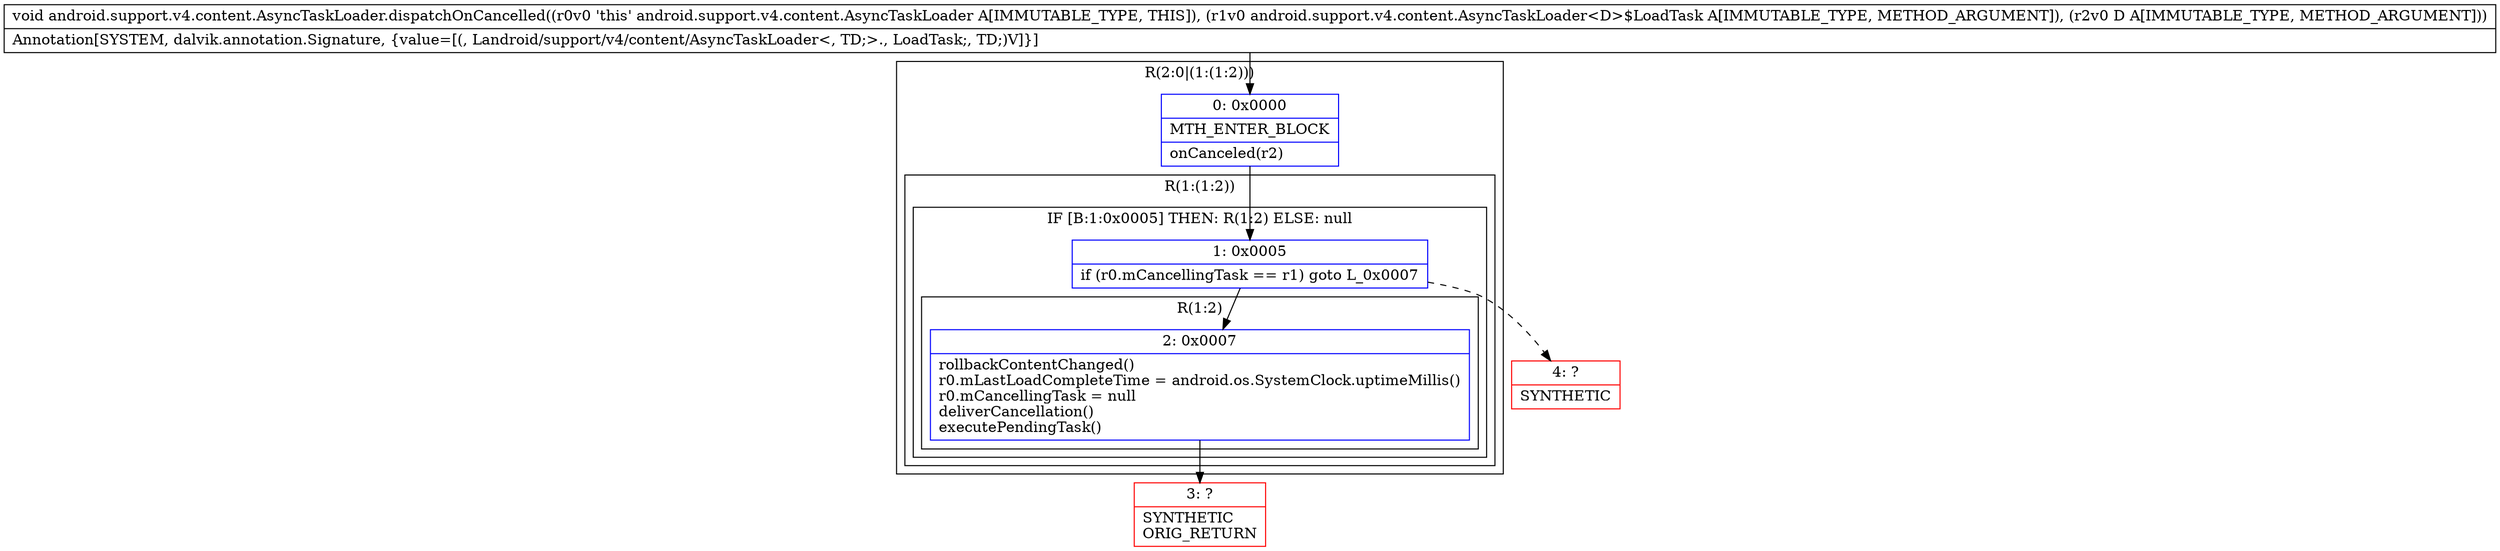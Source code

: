 digraph "CFG forandroid.support.v4.content.AsyncTaskLoader.dispatchOnCancelled(Landroid\/support\/v4\/content\/AsyncTaskLoader$LoadTask;Ljava\/lang\/Object;)V" {
subgraph cluster_Region_2015299694 {
label = "R(2:0|(1:(1:2)))";
node [shape=record,color=blue];
Node_0 [shape=record,label="{0\:\ 0x0000|MTH_ENTER_BLOCK\l|onCanceled(r2)\l}"];
subgraph cluster_Region_2096843963 {
label = "R(1:(1:2))";
node [shape=record,color=blue];
subgraph cluster_IfRegion_1054352304 {
label = "IF [B:1:0x0005] THEN: R(1:2) ELSE: null";
node [shape=record,color=blue];
Node_1 [shape=record,label="{1\:\ 0x0005|if (r0.mCancellingTask == r1) goto L_0x0007\l}"];
subgraph cluster_Region_1313325126 {
label = "R(1:2)";
node [shape=record,color=blue];
Node_2 [shape=record,label="{2\:\ 0x0007|rollbackContentChanged()\lr0.mLastLoadCompleteTime = android.os.SystemClock.uptimeMillis()\lr0.mCancellingTask = null\ldeliverCancellation()\lexecutePendingTask()\l}"];
}
}
}
}
Node_3 [shape=record,color=red,label="{3\:\ ?|SYNTHETIC\lORIG_RETURN\l}"];
Node_4 [shape=record,color=red,label="{4\:\ ?|SYNTHETIC\l}"];
MethodNode[shape=record,label="{void android.support.v4.content.AsyncTaskLoader.dispatchOnCancelled((r0v0 'this' android.support.v4.content.AsyncTaskLoader A[IMMUTABLE_TYPE, THIS]), (r1v0 android.support.v4.content.AsyncTaskLoader\<D\>$LoadTask A[IMMUTABLE_TYPE, METHOD_ARGUMENT]), (r2v0 D A[IMMUTABLE_TYPE, METHOD_ARGUMENT]))  | Annotation[SYSTEM, dalvik.annotation.Signature, \{value=[(, Landroid\/support\/v4\/content\/AsyncTaskLoader\<, TD;\>., LoadTask;, TD;)V]\}]\l}"];
MethodNode -> Node_0;
Node_0 -> Node_1;
Node_1 -> Node_2;
Node_1 -> Node_4[style=dashed];
Node_2 -> Node_3;
}

